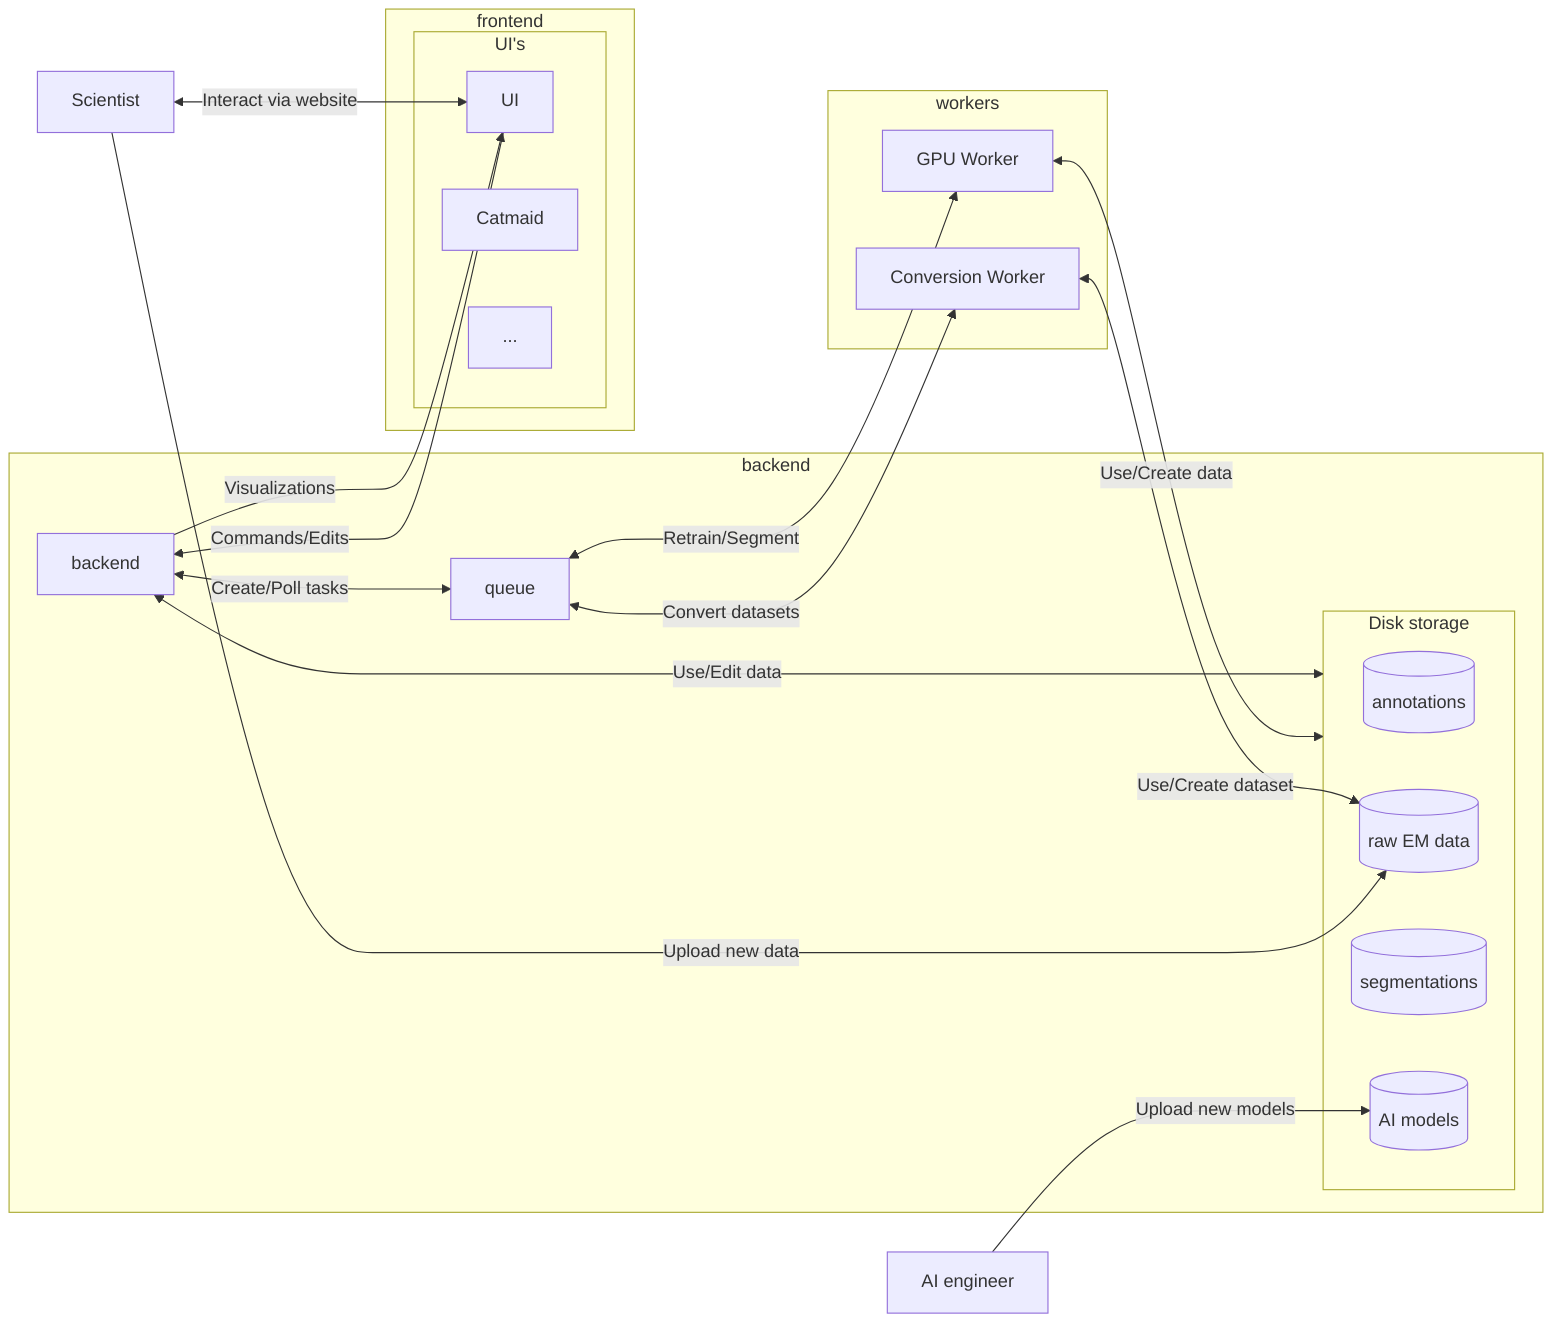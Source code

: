 flowchart LR
    subgraph disk[Disk storage]
    ann[(annotations)]
    raw[(raw EM data)]
    segs[(segmentations)]
    models[(AI models)]
    end

    subgraph backend
    b1[backend]
    queue[queue]
    b1<-->|Use/Edit data| disk
    b1<-->|Create/Poll tasks|queue
    end

    subgraph workers
    gpu_worker[GPU Worker]
    queue<-->|Retrain/Segment| gpu_worker
    gpu_worker<-->|Use/Create data| disk
    convert_worker[Conversion Worker]
    queue<-->|Convert datasets| convert_worker
    convert_worker<-->|Use/Create dataset| raw
    end

    subgraph frontend
    UI
    UI-->|Commands/Edits|b1
    b1-->|Visualizations|UI
    subgraph uis[UI's]
    UI
    Catmaid
    ...
    end
    end

    user_bio[Scientist]
    user_bio-->|Upload new data|raw
    user_bio<-->|Interact via website|UI

    user_ai[AI engineer]
    user_ai-->|Upload new models|models